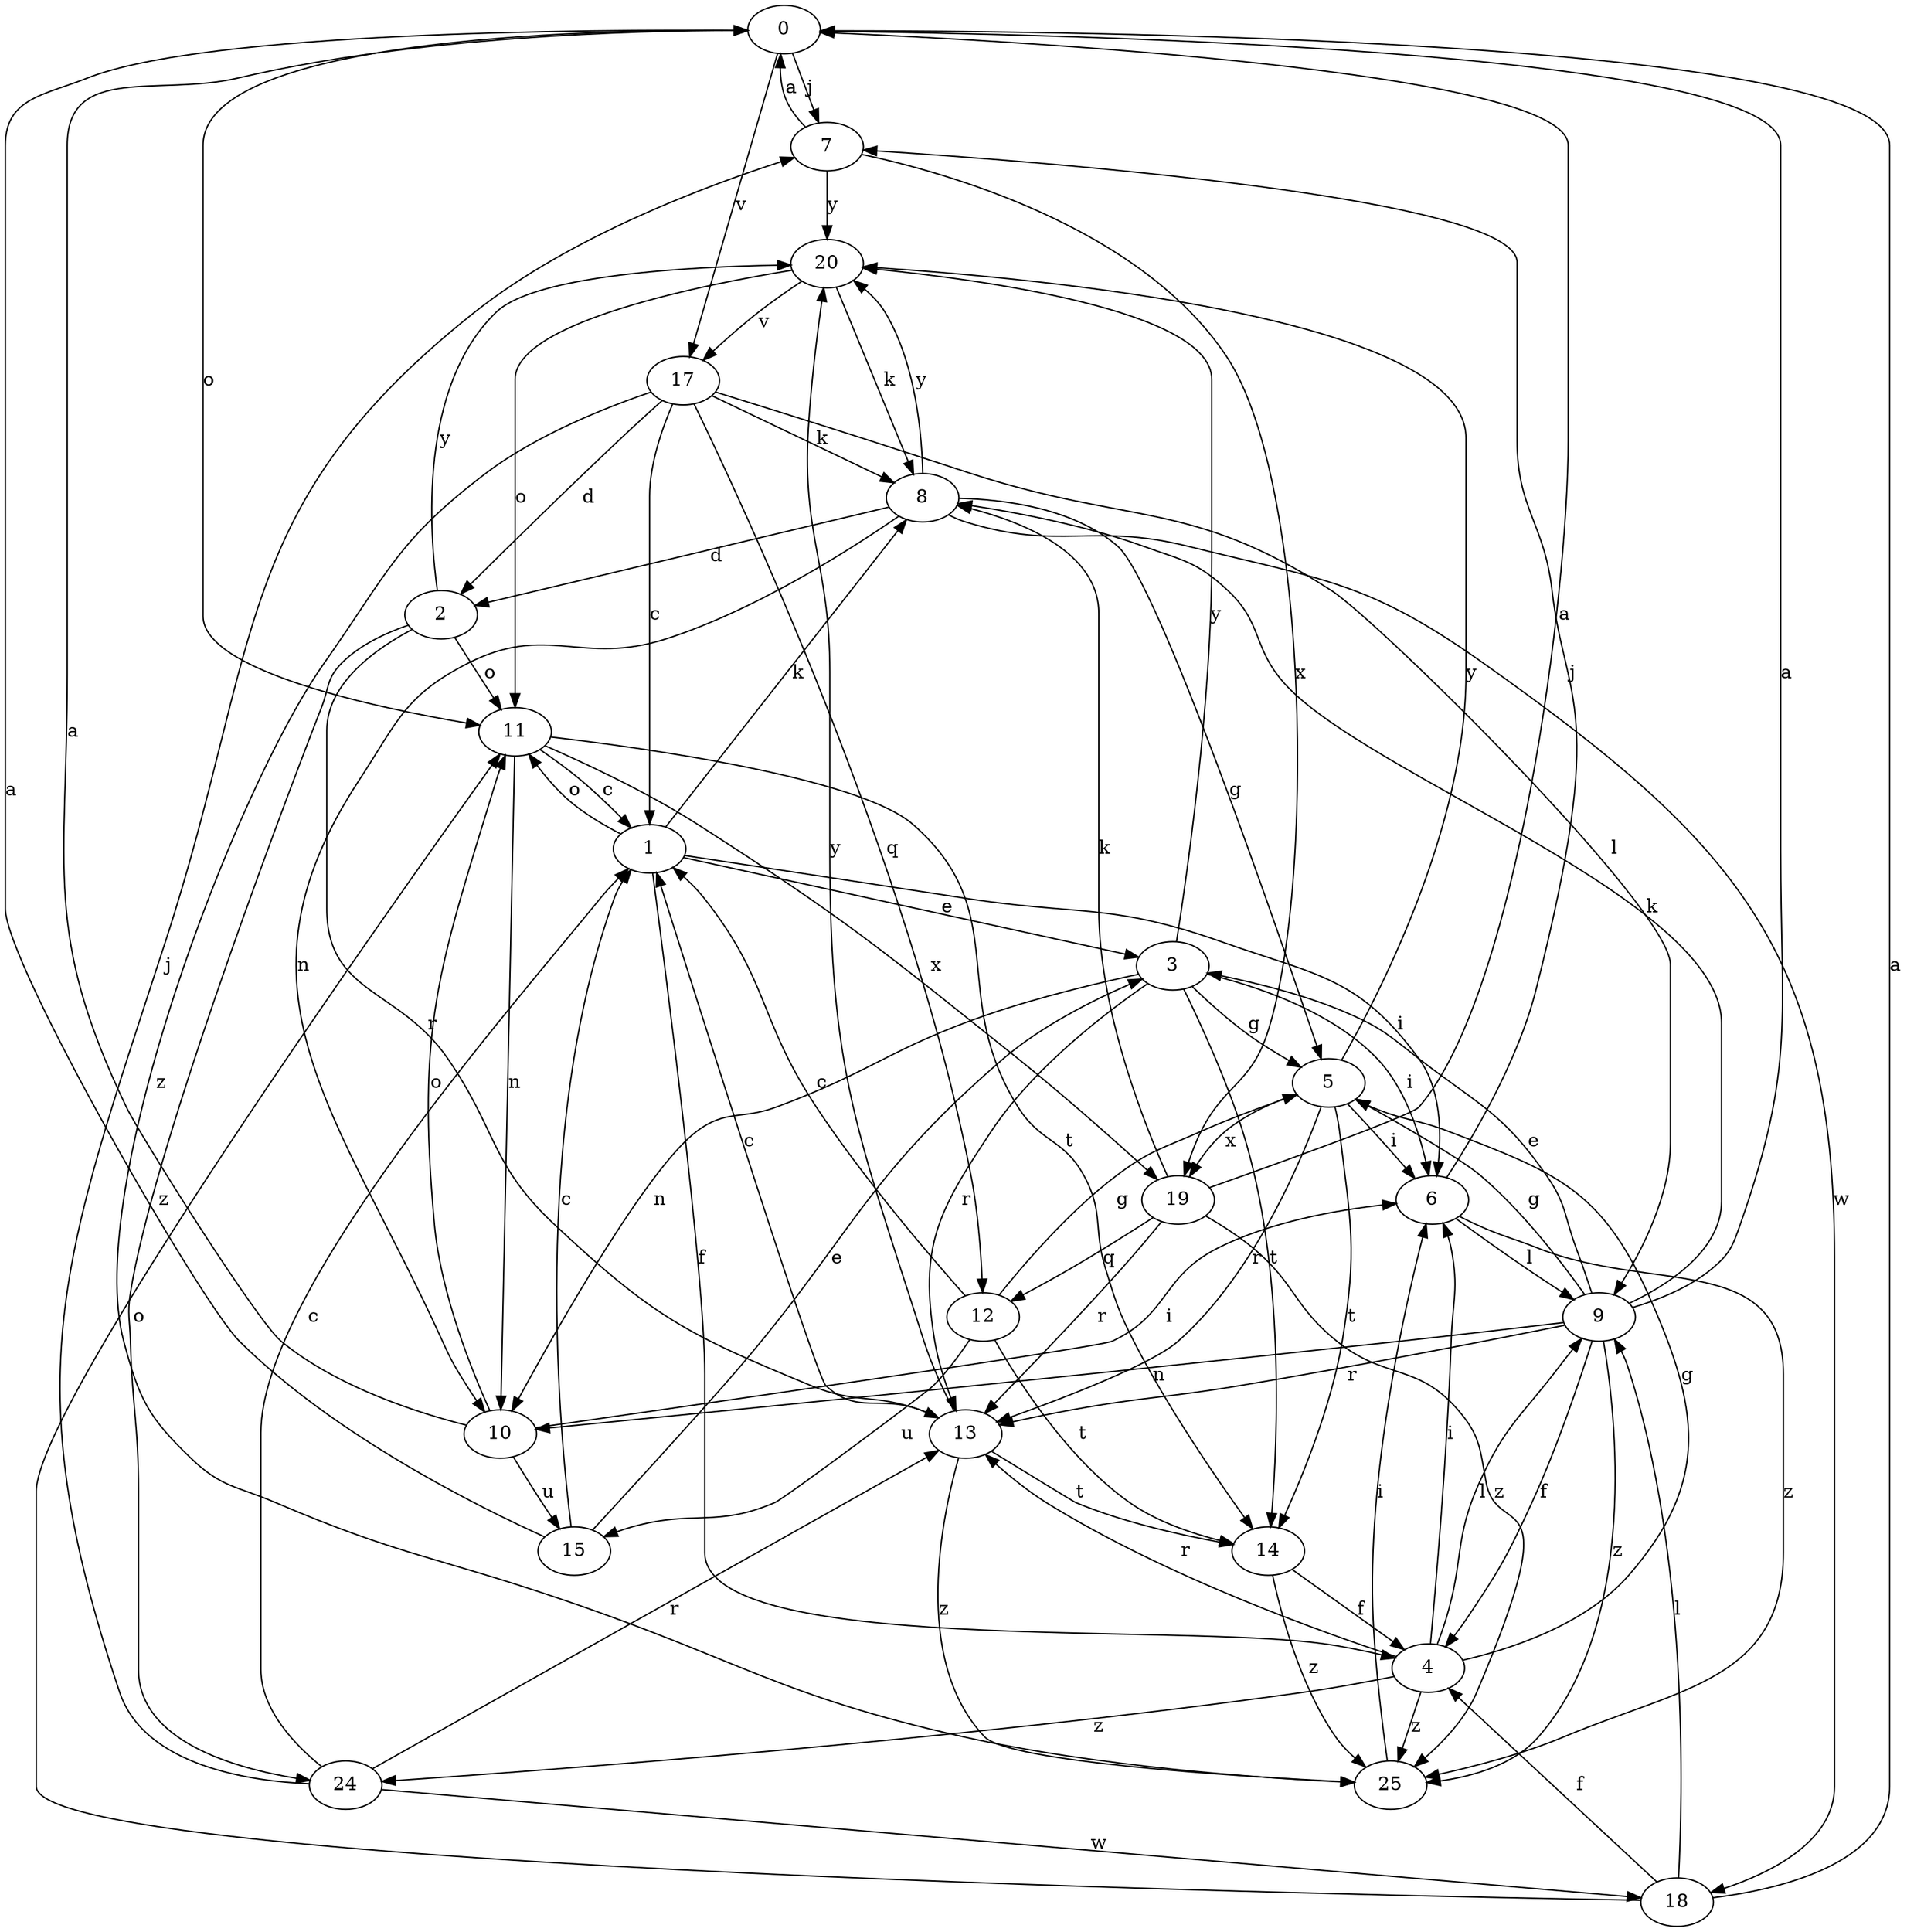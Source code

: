 strict digraph  {
0;
1;
2;
3;
4;
5;
6;
7;
8;
9;
10;
11;
12;
13;
14;
15;
17;
18;
19;
20;
24;
25;
0 -> 7  [label=j];
0 -> 11  [label=o];
0 -> 17  [label=v];
1 -> 3  [label=e];
1 -> 4  [label=f];
1 -> 6  [label=i];
1 -> 8  [label=k];
1 -> 11  [label=o];
2 -> 11  [label=o];
2 -> 13  [label=r];
2 -> 20  [label=y];
2 -> 24  [label=z];
3 -> 5  [label=g];
3 -> 6  [label=i];
3 -> 10  [label=n];
3 -> 13  [label=r];
3 -> 14  [label=t];
3 -> 20  [label=y];
4 -> 5  [label=g];
4 -> 6  [label=i];
4 -> 9  [label=l];
4 -> 13  [label=r];
4 -> 24  [label=z];
4 -> 25  [label=z];
5 -> 6  [label=i];
5 -> 13  [label=r];
5 -> 14  [label=t];
5 -> 19  [label=x];
5 -> 20  [label=y];
6 -> 7  [label=j];
6 -> 9  [label=l];
6 -> 25  [label=z];
7 -> 0  [label=a];
7 -> 19  [label=x];
7 -> 20  [label=y];
8 -> 2  [label=d];
8 -> 5  [label=g];
8 -> 10  [label=n];
8 -> 18  [label=w];
8 -> 20  [label=y];
9 -> 0  [label=a];
9 -> 3  [label=e];
9 -> 4  [label=f];
9 -> 5  [label=g];
9 -> 8  [label=k];
9 -> 10  [label=n];
9 -> 13  [label=r];
9 -> 25  [label=z];
10 -> 0  [label=a];
10 -> 6  [label=i];
10 -> 11  [label=o];
10 -> 15  [label=u];
11 -> 1  [label=c];
11 -> 10  [label=n];
11 -> 14  [label=t];
11 -> 19  [label=x];
12 -> 1  [label=c];
12 -> 5  [label=g];
12 -> 14  [label=t];
12 -> 15  [label=u];
13 -> 1  [label=c];
13 -> 14  [label=t];
13 -> 20  [label=y];
13 -> 25  [label=z];
14 -> 4  [label=f];
14 -> 25  [label=z];
15 -> 0  [label=a];
15 -> 1  [label=c];
15 -> 3  [label=e];
17 -> 1  [label=c];
17 -> 2  [label=d];
17 -> 8  [label=k];
17 -> 9  [label=l];
17 -> 12  [label=q];
17 -> 25  [label=z];
18 -> 0  [label=a];
18 -> 4  [label=f];
18 -> 9  [label=l];
18 -> 11  [label=o];
19 -> 0  [label=a];
19 -> 8  [label=k];
19 -> 12  [label=q];
19 -> 13  [label=r];
19 -> 25  [label=z];
20 -> 8  [label=k];
20 -> 11  [label=o];
20 -> 17  [label=v];
24 -> 1  [label=c];
24 -> 7  [label=j];
24 -> 13  [label=r];
24 -> 18  [label=w];
25 -> 6  [label=i];
}
